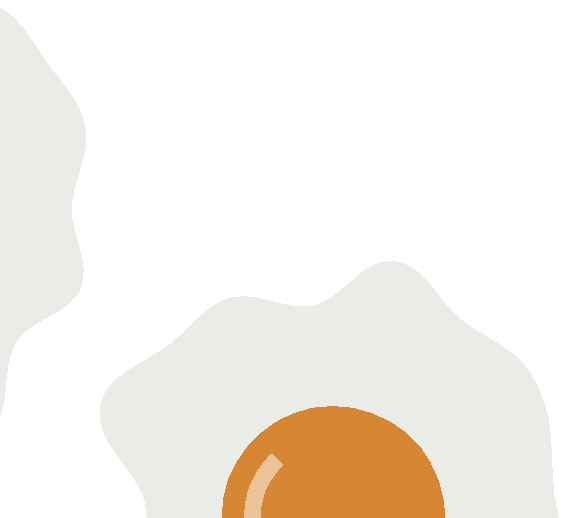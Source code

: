 \documentclass{standalone}
\usepackage{luamplib}
\begin{document}
\begin{mplibcode}
beginfig(1);
path yolk, base;
color cooked_egg_yolk; cooked_egg_yolk = 1/256(216, 136, 49);
color cooked_egg_white; cooked_egg_white = 1/256(235, 237, 233);
vardef fried_egg(expr r) = image(
  save base, yolk; path base, yolk;
  yolk = for i=0 upto 17: (r + 1/8 normaldeviate) * dir 20i .. endfor cycle;
  base = (for i=0 upto 17: (2r + 1/8r * normaldeviate) * dir 20i .. endfor cycle) 
         shifted (uniformdeviate r/2, uniformdeviate r/2);
  fill base withcolor cooked_egg_white;
  fill yolk withcolor cooked_egg_yolk;
  fill subpath (6.7, 9.6) of yolk scaled 0.8 -- 
       subpath (9.6, 6.7) of yolk scaled 0.66 -- cycle 
       withcolor 1/2[cooked_egg_yolk, white]
) enddef;
for i=0 upto 1: draw fried_egg(40) shifted 120 dir 120i; endfor
endfig;
\end{mplibcode}
\end{document}

